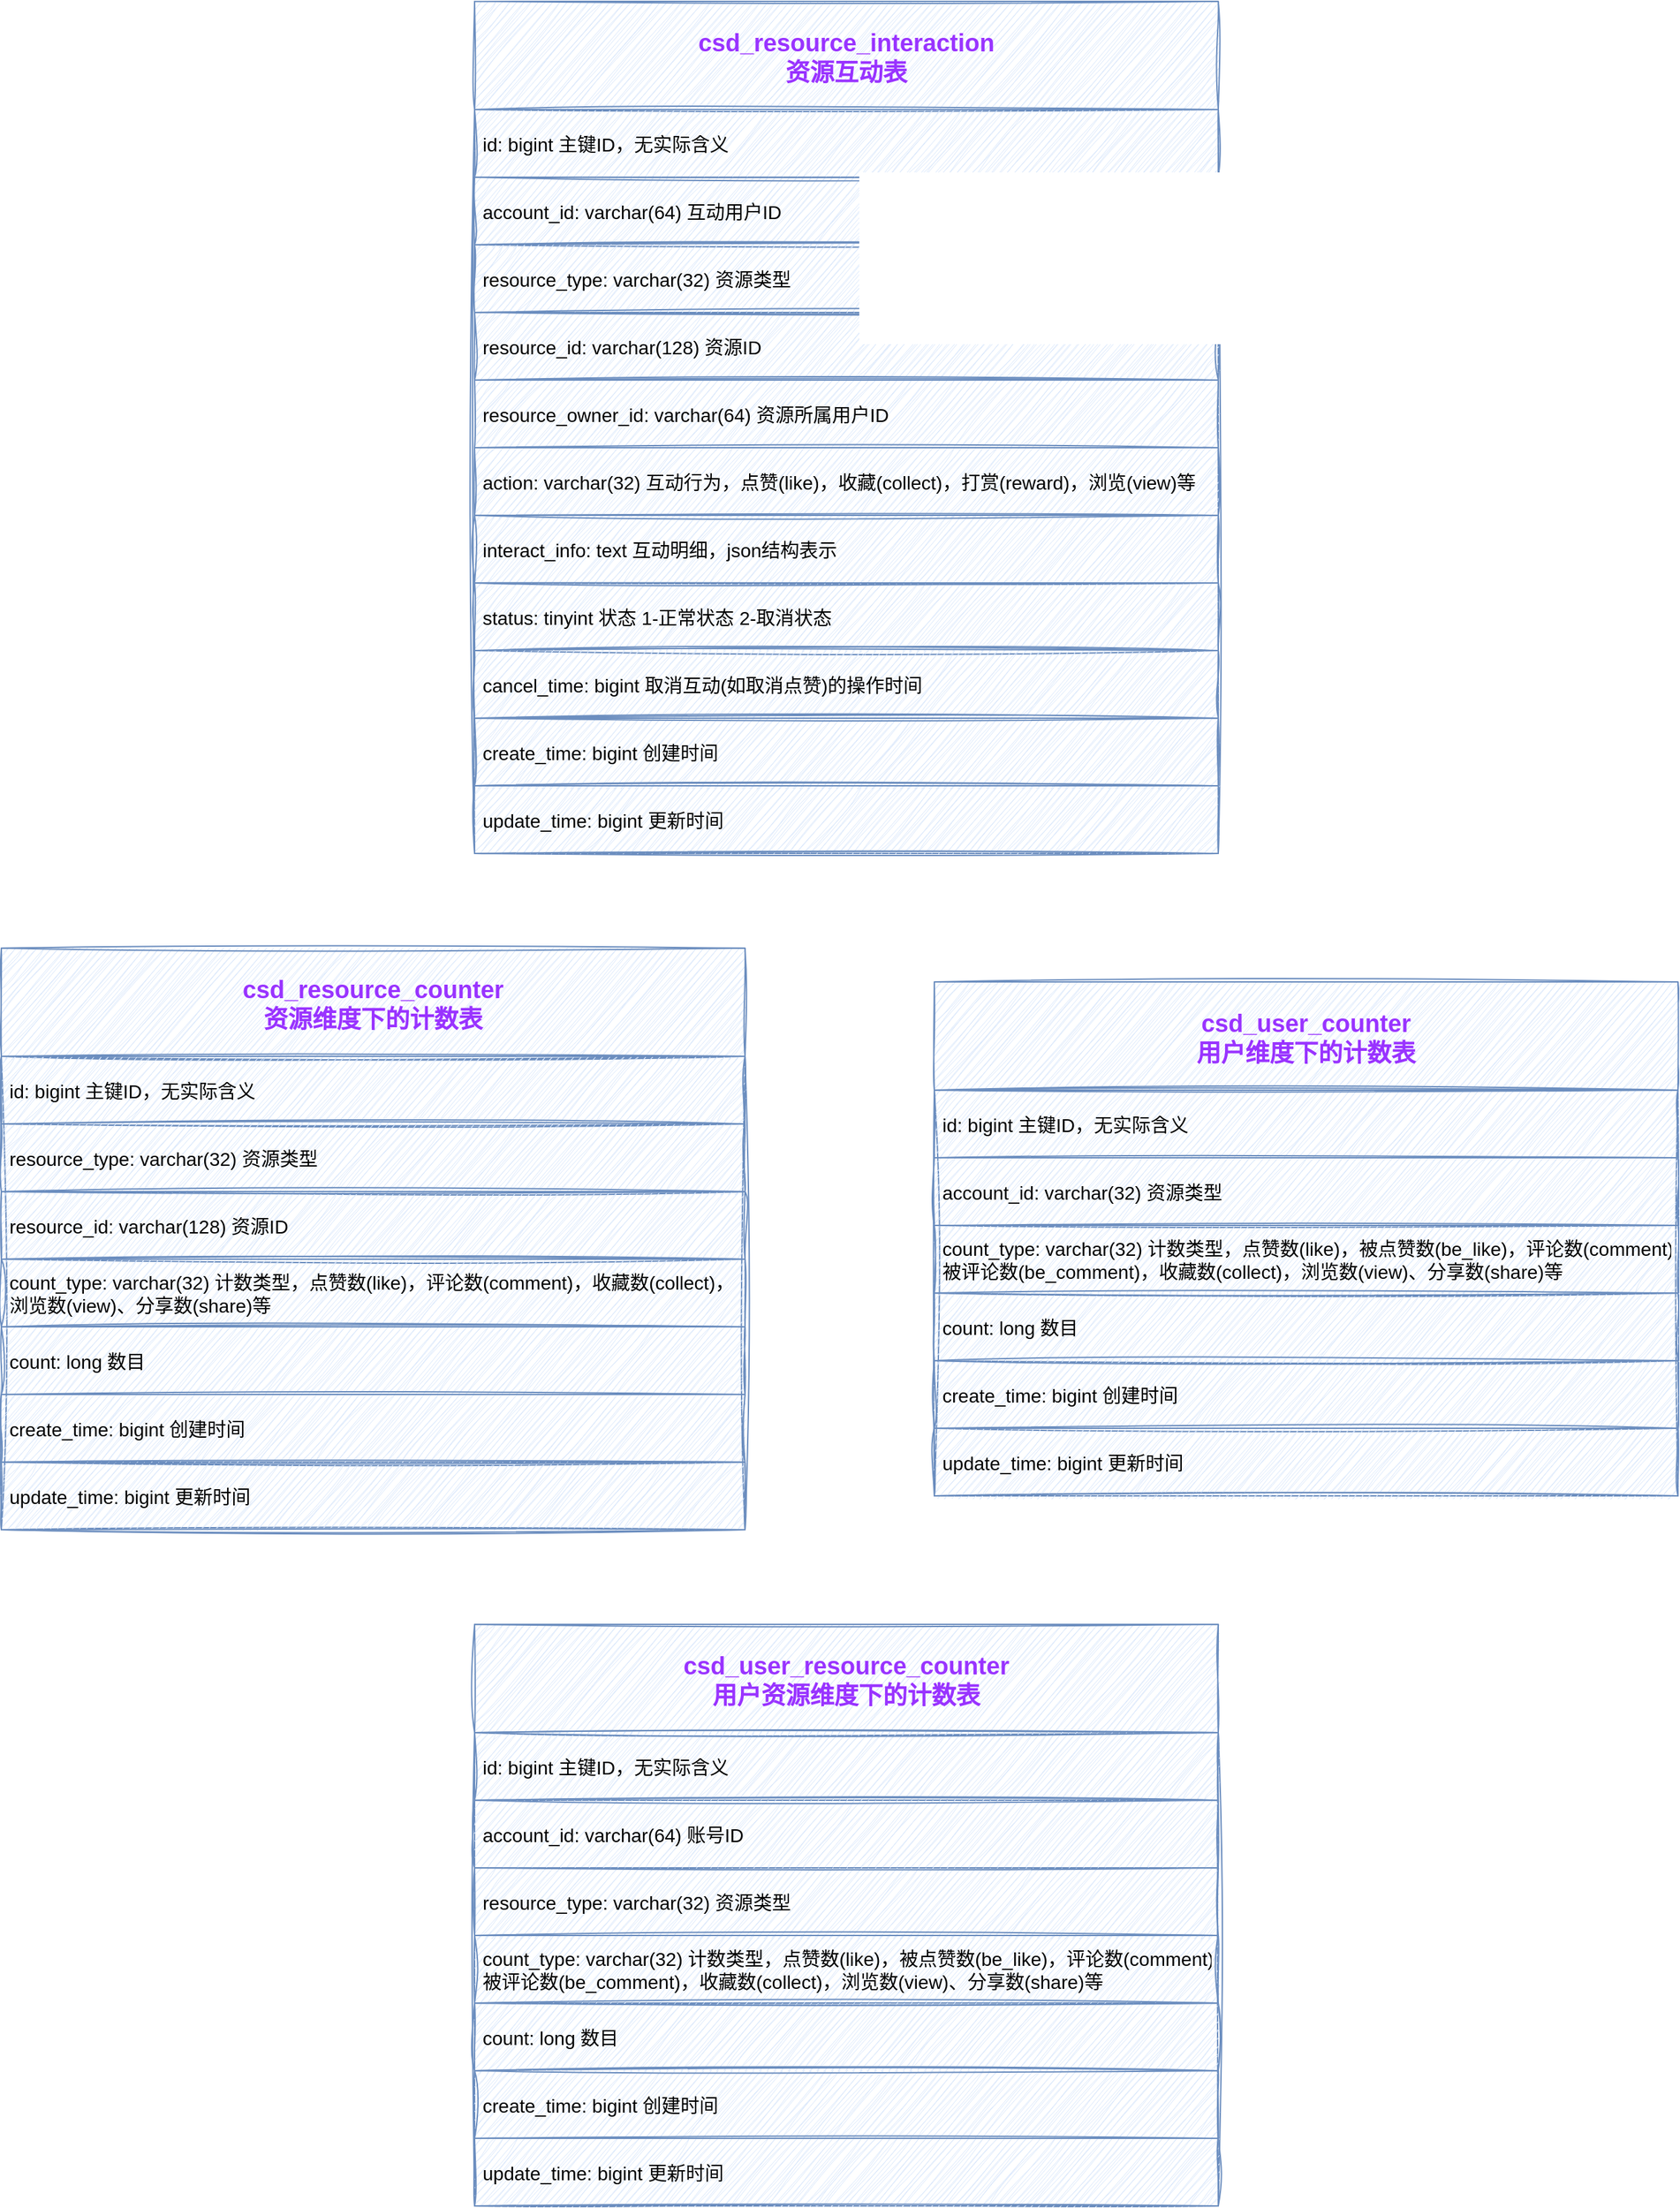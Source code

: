 <mxfile version="20.8.4" type="github">
  <diagram id="R2lEEEUBdFMjLlhIrx00" name="Page-1">
    <mxGraphModel dx="1434" dy="844" grid="1" gridSize="10" guides="1" tooltips="1" connect="1" arrows="1" fold="1" page="1" pageScale="1" pageWidth="850" pageHeight="1100" math="0" shadow="0" extFonts="Permanent Marker^https://fonts.googleapis.com/css?family=Permanent+Marker">
      <root>
        <mxCell id="0" />
        <mxCell id="1" parent="0" />
        <mxCell id="zaY957FdECM3aW0_qBol-46" value="csd_resource_interaction&#xa;资源互动表" style="swimlane;fontStyle=1;childLayout=stackLayout;horizontal=1;startSize=80;horizontalStack=0;resizeParent=1;resizeParentMax=0;resizeLast=0;collapsible=1;marginBottom=0;align=center;fontSize=18;sketch=1;hachureGap=4;jiggle=2;curveFitting=1;fontFamily=Helvetica;fillColor=#dae8fc;strokeColor=#6c8ebf;movable=1;resizable=1;rotatable=1;deletable=1;editable=1;connectable=1;fontColor=#9933FF;" vertex="1" parent="1">
          <mxGeometry x="510" y="70" width="550" height="630" as="geometry">
            <mxRectangle x="510" y="70" width="280" height="70" as="alternateBounds" />
          </mxGeometry>
        </mxCell>
        <mxCell id="zaY957FdECM3aW0_qBol-61" value="id: bigint 主键ID，无实际含义" style="text;strokeColor=#6c8ebf;fillColor=#dae8fc;spacingLeft=4;spacingRight=4;overflow=hidden;rotatable=0;points=[[0,0.5],[1,0.5]];portConstraint=eastwest;fontSize=14;sketch=1;hachureGap=4;jiggle=2;curveFitting=1;fontFamily=Helvetica;align=left;verticalAlign=middle;" vertex="1" parent="zaY957FdECM3aW0_qBol-46">
          <mxGeometry y="80" width="550" height="50" as="geometry" />
        </mxCell>
        <mxCell id="zaY957FdECM3aW0_qBol-4" value="account_id: varchar(64) 互动用户ID" style="text;strokeColor=#6c8ebf;fillColor=#dae8fc;spacingLeft=4;spacingRight=4;overflow=hidden;rotatable=0;points=[[0,0.5],[1,0.5]];portConstraint=eastwest;fontSize=14;sketch=1;hachureGap=4;jiggle=2;curveFitting=1;fontFamily=Helvetica;align=left;verticalAlign=middle;" vertex="1" parent="zaY957FdECM3aW0_qBol-46">
          <mxGeometry y="130" width="550" height="50" as="geometry" />
        </mxCell>
        <mxCell id="zaY957FdECM3aW0_qBol-48" value="resource_type: varchar(32) 资源类型" style="text;strokeColor=#6c8ebf;fillColor=#dae8fc;spacingLeft=4;spacingRight=4;overflow=hidden;rotatable=0;points=[[0,0.5],[1,0.5]];portConstraint=eastwest;fontSize=14;sketch=1;hachureGap=4;jiggle=2;curveFitting=1;fontFamily=Helvetica;align=left;verticalAlign=middle;" vertex="1" parent="zaY957FdECM3aW0_qBol-46">
          <mxGeometry y="180" width="550" height="50" as="geometry" />
        </mxCell>
        <mxCell id="zaY957FdECM3aW0_qBol-49" value="resource_id: varchar(128) 资源ID" style="text;strokeColor=#6c8ebf;fillColor=#dae8fc;spacingLeft=4;spacingRight=4;overflow=hidden;rotatable=0;points=[[0,0.5],[1,0.5]];portConstraint=eastwest;fontSize=14;sketch=1;hachureGap=4;jiggle=2;curveFitting=1;fontFamily=Helvetica;align=left;verticalAlign=middle;" vertex="1" parent="zaY957FdECM3aW0_qBol-46">
          <mxGeometry y="230" width="550" height="50" as="geometry" />
        </mxCell>
        <mxCell id="zaY957FdECM3aW0_qBol-62" value="resource_owner_id: varchar(64) 资源所属用户ID" style="text;strokeColor=#6c8ebf;fillColor=#dae8fc;spacingLeft=4;spacingRight=4;overflow=hidden;rotatable=0;points=[[0,0.5],[1,0.5]];portConstraint=eastwest;fontSize=14;sketch=1;hachureGap=4;jiggle=2;curveFitting=1;fontFamily=Helvetica;align=left;verticalAlign=middle;" vertex="1" parent="zaY957FdECM3aW0_qBol-46">
          <mxGeometry y="280" width="550" height="50" as="geometry" />
        </mxCell>
        <mxCell id="zaY957FdECM3aW0_qBol-50" value="action: varchar(32) 互动行为，点赞(like)，收藏(collect)，打赏(reward)，浏览(view)等" style="text;strokeColor=#6c8ebf;fillColor=#dae8fc;spacingLeft=4;spacingRight=4;overflow=hidden;rotatable=0;points=[[0,0.5],[1,0.5]];portConstraint=eastwest;fontSize=14;sketch=1;hachureGap=4;jiggle=2;curveFitting=1;fontFamily=Helvetica;align=left;verticalAlign=middle;" vertex="1" parent="zaY957FdECM3aW0_qBol-46">
          <mxGeometry y="330" width="550" height="50" as="geometry" />
        </mxCell>
        <mxCell id="zaY957FdECM3aW0_qBol-51" value="interact_info: text 互动明细，json结构表示" style="text;strokeColor=#6c8ebf;fillColor=#dae8fc;spacingLeft=4;spacingRight=4;overflow=hidden;rotatable=0;points=[[0,0.5],[1,0.5]];portConstraint=eastwest;fontSize=14;sketch=1;hachureGap=4;jiggle=2;curveFitting=1;fontFamily=Helvetica;align=left;verticalAlign=middle;" vertex="1" parent="zaY957FdECM3aW0_qBol-46">
          <mxGeometry y="380" width="550" height="50" as="geometry" />
        </mxCell>
        <mxCell id="zaY957FdECM3aW0_qBol-56" value="status: tinyint 状态 1-正常状态 2-取消状态" style="text;strokeColor=#6c8ebf;fillColor=#dae8fc;spacingLeft=4;spacingRight=4;overflow=hidden;rotatable=0;points=[[0,0.5],[1,0.5]];portConstraint=eastwest;fontSize=14;sketch=1;hachureGap=4;jiggle=2;curveFitting=1;fontFamily=Helvetica;align=left;verticalAlign=middle;" vertex="1" parent="zaY957FdECM3aW0_qBol-46">
          <mxGeometry y="430" width="550" height="50" as="geometry" />
        </mxCell>
        <mxCell id="zaY957FdECM3aW0_qBol-57" value="cancel_time: bigint 取消互动(如取消点赞)的操作时间" style="text;strokeColor=#6c8ebf;fillColor=#dae8fc;spacingLeft=4;spacingRight=4;overflow=hidden;rotatable=0;points=[[0,0.5],[1,0.5]];portConstraint=eastwest;fontSize=14;sketch=1;hachureGap=4;jiggle=2;curveFitting=1;fontFamily=Helvetica;align=left;verticalAlign=middle;" vertex="1" parent="zaY957FdECM3aW0_qBol-46">
          <mxGeometry y="480" width="550" height="50" as="geometry" />
        </mxCell>
        <mxCell id="zaY957FdECM3aW0_qBol-58" value="create_time: bigint 创建时间" style="text;strokeColor=#6c8ebf;fillColor=#dae8fc;spacingLeft=4;spacingRight=4;overflow=hidden;rotatable=0;points=[[0,0.5],[1,0.5]];portConstraint=eastwest;fontSize=14;sketch=1;hachureGap=4;jiggle=2;curveFitting=1;fontFamily=Helvetica;align=left;verticalAlign=middle;" vertex="1" parent="zaY957FdECM3aW0_qBol-46">
          <mxGeometry y="530" width="550" height="50" as="geometry" />
        </mxCell>
        <mxCell id="zaY957FdECM3aW0_qBol-59" value="update_time: bigint 更新时间" style="text;strokeColor=#6c8ebf;fillColor=#dae8fc;spacingLeft=4;spacingRight=4;overflow=hidden;rotatable=0;points=[[0,0.5],[1,0.5]];portConstraint=eastwest;fontSize=14;sketch=1;hachureGap=4;jiggle=2;curveFitting=1;fontFamily=Helvetica;align=left;verticalAlign=middle;" vertex="1" parent="zaY957FdECM3aW0_qBol-46">
          <mxGeometry y="580" width="550" height="50" as="geometry" />
        </mxCell>
        <mxCell id="zaY957FdECM3aW0_qBol-63" value="csd_resource_counter&#xa;资源维度下的计数表" style="swimlane;fontStyle=1;childLayout=stackLayout;horizontal=1;startSize=80;horizontalStack=0;resizeParent=1;resizeParentMax=0;resizeLast=0;collapsible=1;marginBottom=0;align=center;fontSize=18;sketch=1;hachureGap=4;jiggle=2;curveFitting=1;fontFamily=Helvetica;fillColor=#dae8fc;strokeColor=#6c8ebf;movable=1;resizable=1;rotatable=1;deletable=1;editable=1;connectable=1;fontColor=#9933FF;" vertex="1" parent="1">
          <mxGeometry x="160" y="770" width="550" height="430" as="geometry">
            <mxRectangle x="200" y="770" width="280" height="70" as="alternateBounds" />
          </mxGeometry>
        </mxCell>
        <mxCell id="zaY957FdECM3aW0_qBol-64" value="id: bigint 主键ID，无实际含义" style="text;strokeColor=#6c8ebf;fillColor=#dae8fc;spacingLeft=4;spacingRight=4;overflow=hidden;rotatable=0;points=[[0,0.5],[1,0.5]];portConstraint=eastwest;fontSize=14;sketch=1;hachureGap=4;jiggle=2;curveFitting=1;fontFamily=Helvetica;align=left;verticalAlign=middle;" vertex="1" parent="zaY957FdECM3aW0_qBol-63">
          <mxGeometry y="80" width="550" height="50" as="geometry" />
        </mxCell>
        <mxCell id="zaY957FdECM3aW0_qBol-66" value="resource_type: varchar(32) 资源类型" style="text;strokeColor=#6c8ebf;fillColor=#dae8fc;spacingLeft=4;spacingRight=4;overflow=hidden;rotatable=0;points=[[0,0.5],[1,0.5]];portConstraint=eastwest;fontSize=14;sketch=1;hachureGap=4;jiggle=2;curveFitting=1;fontFamily=Helvetica;align=left;verticalAlign=middle;" vertex="1" parent="zaY957FdECM3aW0_qBol-63">
          <mxGeometry y="130" width="550" height="50" as="geometry" />
        </mxCell>
        <mxCell id="zaY957FdECM3aW0_qBol-67" value="resource_id: varchar(128) 资源ID" style="text;strokeColor=#6c8ebf;fillColor=#dae8fc;spacingLeft=4;spacingRight=4;overflow=hidden;rotatable=0;points=[[0,0.5],[1,0.5]];portConstraint=eastwest;fontSize=14;sketch=1;hachureGap=4;jiggle=2;curveFitting=1;fontFamily=Helvetica;align=left;verticalAlign=middle;" vertex="1" parent="zaY957FdECM3aW0_qBol-63">
          <mxGeometry y="180" width="550" height="50" as="geometry" />
        </mxCell>
        <mxCell id="zaY957FdECM3aW0_qBol-69" value="count_type: varchar(32) 计数类型，点赞数(like)，评论数(comment)，收藏数(collect)，&#xa;浏览数(view)、分享数(share)等" style="text;strokeColor=#6c8ebf;fillColor=#dae8fc;spacingLeft=4;spacingRight=4;overflow=hidden;rotatable=0;points=[[0,0.5],[1,0.5]];portConstraint=eastwest;fontSize=14;sketch=1;hachureGap=4;jiggle=2;curveFitting=1;fontFamily=Helvetica;align=left;verticalAlign=middle;" vertex="1" parent="zaY957FdECM3aW0_qBol-63">
          <mxGeometry y="230" width="550" height="50" as="geometry" />
        </mxCell>
        <mxCell id="zaY957FdECM3aW0_qBol-70" value="count: long 数目" style="text;strokeColor=#6c8ebf;fillColor=#dae8fc;spacingLeft=4;spacingRight=4;overflow=hidden;rotatable=0;points=[[0,0.5],[1,0.5]];portConstraint=eastwest;fontSize=14;sketch=1;hachureGap=4;jiggle=2;curveFitting=1;fontFamily=Helvetica;align=left;verticalAlign=middle;" vertex="1" parent="zaY957FdECM3aW0_qBol-63">
          <mxGeometry y="280" width="550" height="50" as="geometry" />
        </mxCell>
        <mxCell id="zaY957FdECM3aW0_qBol-73" value="create_time: bigint 创建时间" style="text;strokeColor=#6c8ebf;fillColor=#dae8fc;spacingLeft=4;spacingRight=4;overflow=hidden;rotatable=0;points=[[0,0.5],[1,0.5]];portConstraint=eastwest;fontSize=14;sketch=1;hachureGap=4;jiggle=2;curveFitting=1;fontFamily=Helvetica;align=left;verticalAlign=middle;" vertex="1" parent="zaY957FdECM3aW0_qBol-63">
          <mxGeometry y="330" width="550" height="50" as="geometry" />
        </mxCell>
        <mxCell id="zaY957FdECM3aW0_qBol-74" value="update_time: bigint 更新时间" style="text;strokeColor=#6c8ebf;fillColor=#dae8fc;spacingLeft=4;spacingRight=4;overflow=hidden;rotatable=0;points=[[0,0.5],[1,0.5]];portConstraint=eastwest;fontSize=14;sketch=1;hachureGap=4;jiggle=2;curveFitting=1;fontFamily=Helvetica;align=left;verticalAlign=middle;" vertex="1" parent="zaY957FdECM3aW0_qBol-63">
          <mxGeometry y="380" width="550" height="50" as="geometry" />
        </mxCell>
        <mxCell id="zaY957FdECM3aW0_qBol-87" value="csd_user_counter&#xa;用户维度下的计数表" style="swimlane;fontStyle=1;childLayout=stackLayout;horizontal=1;startSize=80;horizontalStack=0;resizeParent=1;resizeParentMax=0;resizeLast=0;collapsible=1;marginBottom=0;align=center;fontSize=18;sketch=1;hachureGap=4;jiggle=2;curveFitting=1;fontFamily=Helvetica;fillColor=#dae8fc;strokeColor=#6c8ebf;movable=1;resizable=1;rotatable=1;deletable=1;editable=1;connectable=1;fontColor=#9933FF;" vertex="1" parent="1">
          <mxGeometry x="850" y="795" width="550" height="380" as="geometry">
            <mxRectangle x="940" y="770" width="280" height="70" as="alternateBounds" />
          </mxGeometry>
        </mxCell>
        <mxCell id="zaY957FdECM3aW0_qBol-88" value="id: bigint 主键ID，无实际含义" style="text;strokeColor=#6c8ebf;fillColor=#dae8fc;spacingLeft=4;spacingRight=4;overflow=hidden;rotatable=0;points=[[0,0.5],[1,0.5]];portConstraint=eastwest;fontSize=14;sketch=1;hachureGap=4;jiggle=2;curveFitting=1;fontFamily=Helvetica;align=left;verticalAlign=middle;" vertex="1" parent="zaY957FdECM3aW0_qBol-87">
          <mxGeometry y="80" width="550" height="50" as="geometry" />
        </mxCell>
        <mxCell id="zaY957FdECM3aW0_qBol-89" value="account_id: varchar(32) 资源类型" style="text;strokeColor=#6c8ebf;fillColor=#dae8fc;spacingLeft=4;spacingRight=4;overflow=hidden;rotatable=0;points=[[0,0.5],[1,0.5]];portConstraint=eastwest;fontSize=14;sketch=1;hachureGap=4;jiggle=2;curveFitting=1;fontFamily=Helvetica;align=left;verticalAlign=middle;" vertex="1" parent="zaY957FdECM3aW0_qBol-87">
          <mxGeometry y="130" width="550" height="50" as="geometry" />
        </mxCell>
        <mxCell id="zaY957FdECM3aW0_qBol-91" value="count_type: varchar(32) 计数类型，点赞数(like)，被点赞数(be_like)，评论数(comment)，&#xa;被评论数(be_comment)，收藏数(collect)，浏览数(view)、分享数(share)等" style="text;strokeColor=#6c8ebf;fillColor=#dae8fc;spacingLeft=4;spacingRight=4;overflow=hidden;rotatable=0;points=[[0,0.5],[1,0.5]];portConstraint=eastwest;fontSize=14;sketch=1;hachureGap=4;jiggle=2;curveFitting=1;fontFamily=Helvetica;align=left;verticalAlign=middle;" vertex="1" parent="zaY957FdECM3aW0_qBol-87">
          <mxGeometry y="180" width="550" height="50" as="geometry" />
        </mxCell>
        <mxCell id="zaY957FdECM3aW0_qBol-92" value="count: long 数目" style="text;strokeColor=#6c8ebf;fillColor=#dae8fc;spacingLeft=4;spacingRight=4;overflow=hidden;rotatable=0;points=[[0,0.5],[1,0.5]];portConstraint=eastwest;fontSize=14;sketch=1;hachureGap=4;jiggle=2;curveFitting=1;fontFamily=Helvetica;align=left;verticalAlign=middle;" vertex="1" parent="zaY957FdECM3aW0_qBol-87">
          <mxGeometry y="230" width="550" height="50" as="geometry" />
        </mxCell>
        <mxCell id="zaY957FdECM3aW0_qBol-93" value="create_time: bigint 创建时间" style="text;strokeColor=#6c8ebf;fillColor=#dae8fc;spacingLeft=4;spacingRight=4;overflow=hidden;rotatable=0;points=[[0,0.5],[1,0.5]];portConstraint=eastwest;fontSize=14;sketch=1;hachureGap=4;jiggle=2;curveFitting=1;fontFamily=Helvetica;align=left;verticalAlign=middle;" vertex="1" parent="zaY957FdECM3aW0_qBol-87">
          <mxGeometry y="280" width="550" height="50" as="geometry" />
        </mxCell>
        <mxCell id="zaY957FdECM3aW0_qBol-94" value="update_time: bigint 更新时间" style="text;strokeColor=#6c8ebf;fillColor=#dae8fc;spacingLeft=4;spacingRight=4;overflow=hidden;rotatable=0;points=[[0,0.5],[1,0.5]];portConstraint=eastwest;fontSize=14;sketch=1;hachureGap=4;jiggle=2;curveFitting=1;fontFamily=Helvetica;align=left;verticalAlign=middle;" vertex="1" parent="zaY957FdECM3aW0_qBol-87">
          <mxGeometry y="330" width="550" height="50" as="geometry" />
        </mxCell>
        <mxCell id="zaY957FdECM3aW0_qBol-95" value="csd_user_resource_counter&#xa;用户资源维度下的计数表" style="swimlane;fontStyle=1;childLayout=stackLayout;horizontal=1;startSize=80;horizontalStack=0;resizeParent=1;resizeParentMax=0;resizeLast=0;collapsible=1;marginBottom=0;align=center;fontSize=18;sketch=1;hachureGap=4;jiggle=2;curveFitting=1;fontFamily=Helvetica;fillColor=#dae8fc;strokeColor=#6c8ebf;movable=1;resizable=1;rotatable=1;deletable=1;editable=1;connectable=1;fontColor=#9933FF;" vertex="1" parent="1">
          <mxGeometry x="510" y="1270" width="550" height="430" as="geometry">
            <mxRectangle x="580" y="1260" width="280" height="70" as="alternateBounds" />
          </mxGeometry>
        </mxCell>
        <mxCell id="zaY957FdECM3aW0_qBol-96" value="id: bigint 主键ID，无实际含义" style="text;strokeColor=#6c8ebf;fillColor=#dae8fc;spacingLeft=4;spacingRight=4;overflow=hidden;rotatable=0;points=[[0,0.5],[1,0.5]];portConstraint=eastwest;fontSize=14;sketch=1;hachureGap=4;jiggle=2;curveFitting=1;fontFamily=Helvetica;align=left;verticalAlign=middle;" vertex="1" parent="zaY957FdECM3aW0_qBol-95">
          <mxGeometry y="80" width="550" height="50" as="geometry" />
        </mxCell>
        <mxCell id="zaY957FdECM3aW0_qBol-103" value="account_id: varchar(64) 账号ID" style="text;strokeColor=#6c8ebf;fillColor=#dae8fc;spacingLeft=4;spacingRight=4;overflow=hidden;rotatable=0;points=[[0,0.5],[1,0.5]];portConstraint=eastwest;fontSize=14;sketch=1;hachureGap=4;jiggle=2;curveFitting=1;fontFamily=Helvetica;align=left;verticalAlign=middle;" vertex="1" parent="zaY957FdECM3aW0_qBol-95">
          <mxGeometry y="130" width="550" height="50" as="geometry" />
        </mxCell>
        <mxCell id="zaY957FdECM3aW0_qBol-97" value="resource_type: varchar(32) 资源类型" style="text;strokeColor=#6c8ebf;fillColor=#dae8fc;spacingLeft=4;spacingRight=4;overflow=hidden;rotatable=0;points=[[0,0.5],[1,0.5]];portConstraint=eastwest;fontSize=14;sketch=1;hachureGap=4;jiggle=2;curveFitting=1;fontFamily=Helvetica;align=left;verticalAlign=middle;" vertex="1" parent="zaY957FdECM3aW0_qBol-95">
          <mxGeometry y="180" width="550" height="50" as="geometry" />
        </mxCell>
        <mxCell id="zaY957FdECM3aW0_qBol-99" value="count_type: varchar(32) 计数类型，点赞数(like)，被点赞数(be_like)，评论数(comment)，&#xa;被评论数(be_comment)，收藏数(collect)，浏览数(view)、分享数(share)等" style="text;strokeColor=#6c8ebf;fillColor=#dae8fc;spacingLeft=4;spacingRight=4;overflow=hidden;rotatable=0;points=[[0,0.5],[1,0.5]];portConstraint=eastwest;fontSize=14;sketch=1;hachureGap=4;jiggle=2;curveFitting=1;fontFamily=Helvetica;align=left;verticalAlign=middle;" vertex="1" parent="zaY957FdECM3aW0_qBol-95">
          <mxGeometry y="230" width="550" height="50" as="geometry" />
        </mxCell>
        <mxCell id="zaY957FdECM3aW0_qBol-100" value="count: long 数目" style="text;strokeColor=#6c8ebf;fillColor=#dae8fc;spacingLeft=4;spacingRight=4;overflow=hidden;rotatable=0;points=[[0,0.5],[1,0.5]];portConstraint=eastwest;fontSize=14;sketch=1;hachureGap=4;jiggle=2;curveFitting=1;fontFamily=Helvetica;align=left;verticalAlign=middle;" vertex="1" parent="zaY957FdECM3aW0_qBol-95">
          <mxGeometry y="280" width="550" height="50" as="geometry" />
        </mxCell>
        <mxCell id="zaY957FdECM3aW0_qBol-101" value="create_time: bigint 创建时间" style="text;strokeColor=#6c8ebf;fillColor=#dae8fc;spacingLeft=4;spacingRight=4;overflow=hidden;rotatable=0;points=[[0,0.5],[1,0.5]];portConstraint=eastwest;fontSize=14;sketch=1;hachureGap=4;jiggle=2;curveFitting=1;fontFamily=Helvetica;align=left;verticalAlign=middle;" vertex="1" parent="zaY957FdECM3aW0_qBol-95">
          <mxGeometry y="330" width="550" height="50" as="geometry" />
        </mxCell>
        <mxCell id="zaY957FdECM3aW0_qBol-102" value="update_time: bigint 更新时间" style="text;strokeColor=#6c8ebf;fillColor=#dae8fc;spacingLeft=4;spacingRight=4;overflow=hidden;rotatable=0;points=[[0,0.5],[1,0.5]];portConstraint=eastwest;fontSize=14;sketch=1;hachureGap=4;jiggle=2;curveFitting=1;fontFamily=Helvetica;align=left;verticalAlign=middle;" vertex="1" parent="zaY957FdECM3aW0_qBol-95">
          <mxGeometry y="380" width="550" height="50" as="geometry" />
        </mxCell>
      </root>
    </mxGraphModel>
  </diagram>
</mxfile>
